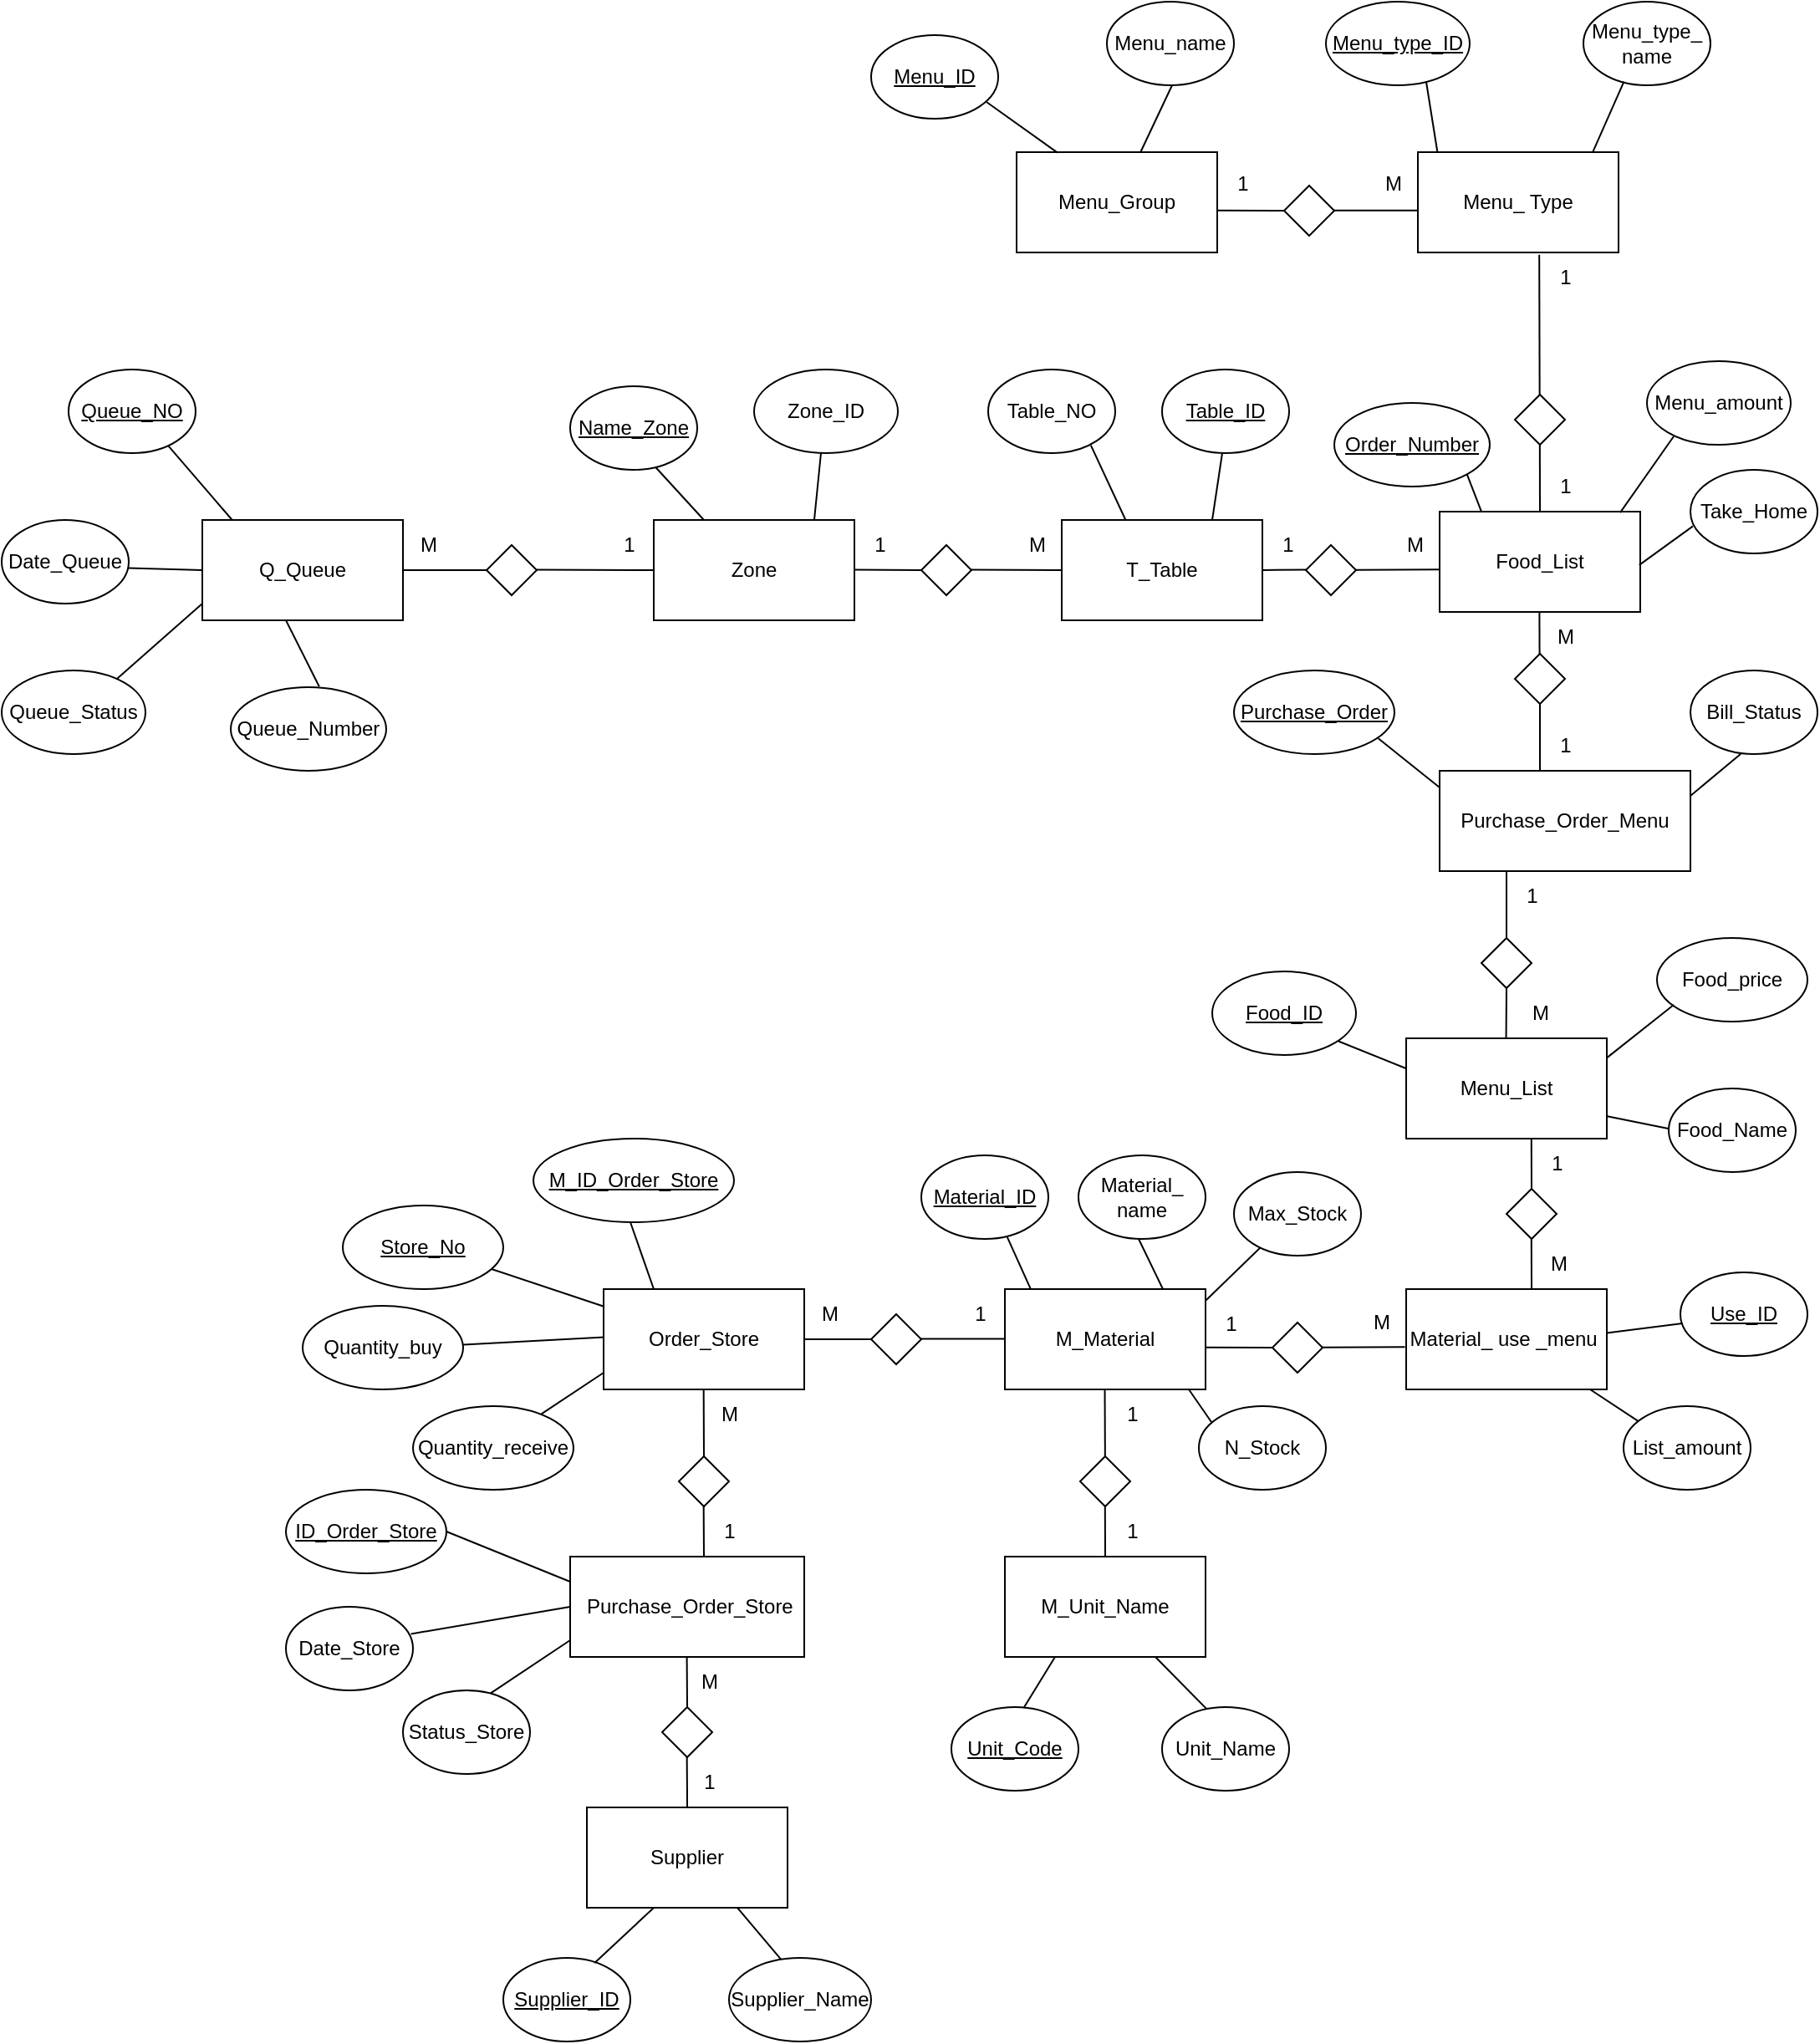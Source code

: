 <mxfile version="24.0.8" type="github">
  <diagram name="หน้า-1" id="NC8CfdXMqsGIgtxX-ItK">
    <mxGraphModel dx="4431" dy="2789" grid="1" gridSize="10" guides="1" tooltips="1" connect="1" arrows="1" fold="1" page="1" pageScale="1" pageWidth="827" pageHeight="1169" math="0" shadow="0">
      <root>
        <mxCell id="0" />
        <mxCell id="1" parent="0" />
        <mxCell id="oNc5xV1l3uZRWg-EU25s-1" value="Q_Queue" style="rounded=0;whiteSpace=wrap;html=1;" parent="1" vertex="1">
          <mxGeometry x="-470" y="-750" width="120" height="60" as="geometry" />
        </mxCell>
        <mxCell id="oNc5xV1l3uZRWg-EU25s-2" value="T_Table" style="rounded=0;whiteSpace=wrap;html=1;" parent="1" vertex="1">
          <mxGeometry x="44" y="-750" width="120" height="60" as="geometry" />
        </mxCell>
        <mxCell id="oNc5xV1l3uZRWg-EU25s-3" value="Menu_List" style="rounded=0;whiteSpace=wrap;html=1;" parent="1" vertex="1">
          <mxGeometry x="250" y="-440" width="120" height="60" as="geometry" />
        </mxCell>
        <mxCell id="oNc5xV1l3uZRWg-EU25s-4" value="Purchase_Order_Menu" style="rounded=0;whiteSpace=wrap;html=1;" parent="1" vertex="1">
          <mxGeometry x="270" y="-600" width="150" height="60" as="geometry" />
        </mxCell>
        <mxCell id="oNc5xV1l3uZRWg-EU25s-5" value="Food_List" style="rounded=0;whiteSpace=wrap;html=1;" parent="1" vertex="1">
          <mxGeometry x="270" y="-755" width="120" height="60" as="geometry" />
        </mxCell>
        <mxCell id="oNc5xV1l3uZRWg-EU25s-6" value="Material_ use _menu&amp;nbsp;" style="rounded=0;whiteSpace=wrap;html=1;" parent="1" vertex="1">
          <mxGeometry x="250" y="-290" width="120" height="60" as="geometry" />
        </mxCell>
        <mxCell id="oNc5xV1l3uZRWg-EU25s-7" value="M_Material" style="rounded=0;whiteSpace=wrap;html=1;" parent="1" vertex="1">
          <mxGeometry x="10" y="-290" width="120" height="60" as="geometry" />
        </mxCell>
        <mxCell id="oNc5xV1l3uZRWg-EU25s-8" value="Menu_ Type" style="rounded=0;whiteSpace=wrap;html=1;" parent="1" vertex="1">
          <mxGeometry x="257" y="-970" width="120" height="60" as="geometry" />
        </mxCell>
        <mxCell id="oNc5xV1l3uZRWg-EU25s-9" value="&amp;nbsp;Menu_Group&amp;nbsp;" style="rounded=0;whiteSpace=wrap;html=1;" parent="1" vertex="1">
          <mxGeometry x="17" y="-970" width="120" height="60" as="geometry" />
        </mxCell>
        <mxCell id="oNc5xV1l3uZRWg-EU25s-10" value="M_Unit_Name" style="rounded=0;whiteSpace=wrap;html=1;" parent="1" vertex="1">
          <mxGeometry x="10" y="-130" width="120" height="60" as="geometry" />
        </mxCell>
        <mxCell id="oNc5xV1l3uZRWg-EU25s-11" value="Zone" style="rounded=0;whiteSpace=wrap;html=1;" parent="1" vertex="1">
          <mxGeometry x="-200" y="-750" width="120" height="60" as="geometry" />
        </mxCell>
        <mxCell id="oNc5xV1l3uZRWg-EU25s-12" value="Order_Store" style="rounded=0;whiteSpace=wrap;html=1;" parent="1" vertex="1">
          <mxGeometry x="-230" y="-290" width="120" height="60" as="geometry" />
        </mxCell>
        <mxCell id="oNc5xV1l3uZRWg-EU25s-13" value="&amp;nbsp;Purchase_Order_Store" style="rounded=0;whiteSpace=wrap;html=1;" parent="1" vertex="1">
          <mxGeometry x="-250" y="-130" width="140" height="60" as="geometry" />
        </mxCell>
        <mxCell id="oNc5xV1l3uZRWg-EU25s-14" value="Supplier" style="rounded=0;whiteSpace=wrap;html=1;" parent="1" vertex="1">
          <mxGeometry x="-240" y="20" width="120" height="60" as="geometry" />
        </mxCell>
        <mxCell id="oNc5xV1l3uZRWg-EU25s-18" value="" style="rhombus;whiteSpace=wrap;html=1;" parent="1" vertex="1">
          <mxGeometry x="-300" y="-735" width="30" height="30" as="geometry" />
        </mxCell>
        <mxCell id="oNc5xV1l3uZRWg-EU25s-20" value="" style="endArrow=none;html=1;rounded=0;" parent="1" source="oNc5xV1l3uZRWg-EU25s-1" edge="1">
          <mxGeometry width="50" height="50" relative="1" as="geometry">
            <mxPoint x="-350" y="-670" as="sourcePoint" />
            <mxPoint x="-300" y="-720" as="targetPoint" />
          </mxGeometry>
        </mxCell>
        <mxCell id="oNc5xV1l3uZRWg-EU25s-21" value="" style="endArrow=none;html=1;rounded=0;entryX=0;entryY=0.5;entryDx=0;entryDy=0;" parent="1" target="oNc5xV1l3uZRWg-EU25s-11" edge="1">
          <mxGeometry width="50" height="50" relative="1" as="geometry">
            <mxPoint x="-270" y="-720.24" as="sourcePoint" />
            <mxPoint x="-220" y="-720.24" as="targetPoint" />
          </mxGeometry>
        </mxCell>
        <mxCell id="oNc5xV1l3uZRWg-EU25s-22" value="" style="rhombus;whiteSpace=wrap;html=1;" parent="1" vertex="1">
          <mxGeometry x="-40" y="-735" width="30" height="30" as="geometry" />
        </mxCell>
        <mxCell id="oNc5xV1l3uZRWg-EU25s-23" value="" style="endArrow=none;html=1;rounded=0;" parent="1" edge="1">
          <mxGeometry width="50" height="50" relative="1" as="geometry">
            <mxPoint x="-80" y="-720.24" as="sourcePoint" />
            <mxPoint x="-40" y="-720" as="targetPoint" />
          </mxGeometry>
        </mxCell>
        <mxCell id="oNc5xV1l3uZRWg-EU25s-24" value="" style="endArrow=none;html=1;rounded=0;entryX=0;entryY=0.5;entryDx=0;entryDy=0;" parent="1" target="oNc5xV1l3uZRWg-EU25s-2" edge="1">
          <mxGeometry width="50" height="50" relative="1" as="geometry">
            <mxPoint x="-10" y="-720.24" as="sourcePoint" />
            <mxPoint x="40" y="-720.24" as="targetPoint" />
          </mxGeometry>
        </mxCell>
        <mxCell id="oNc5xV1l3uZRWg-EU25s-25" value="" style="rhombus;whiteSpace=wrap;html=1;" parent="1" vertex="1">
          <mxGeometry x="190" y="-735" width="30" height="30" as="geometry" />
        </mxCell>
        <mxCell id="oNc5xV1l3uZRWg-EU25s-26" value="" style="endArrow=none;html=1;rounded=0;exitX=1;exitY=0.5;exitDx=0;exitDy=0;" parent="1" source="oNc5xV1l3uZRWg-EU25s-2" edge="1">
          <mxGeometry width="50" height="50" relative="1" as="geometry">
            <mxPoint x="170" y="-720" as="sourcePoint" />
            <mxPoint x="190" y="-720.24" as="targetPoint" />
          </mxGeometry>
        </mxCell>
        <mxCell id="oNc5xV1l3uZRWg-EU25s-30" value="" style="endArrow=none;html=1;rounded=0;exitX=0.4;exitY=0.003;exitDx=0;exitDy=0;exitPerimeter=0;" parent="1" source="oNc5xV1l3uZRWg-EU25s-4" target="oNc5xV1l3uZRWg-EU25s-36" edge="1">
          <mxGeometry width="50" height="50" relative="1" as="geometry">
            <mxPoint x="799.92" y="-580" as="sourcePoint" />
            <mxPoint x="799.92" y="-600" as="targetPoint" />
          </mxGeometry>
        </mxCell>
        <mxCell id="oNc5xV1l3uZRWg-EU25s-31" value="" style="rhombus;whiteSpace=wrap;html=1;" parent="1" vertex="1">
          <mxGeometry x="315" y="-825" width="30" height="30" as="geometry" />
        </mxCell>
        <mxCell id="oNc5xV1l3uZRWg-EU25s-33" value="" style="endArrow=none;html=1;rounded=0;exitX=0.4;exitY=0.003;exitDx=0;exitDy=0;exitPerimeter=0;" parent="1" edge="1">
          <mxGeometry width="50" height="50" relative="1" as="geometry">
            <mxPoint x="329.79" y="-665" as="sourcePoint" />
            <mxPoint x="329.71" y="-695" as="targetPoint" />
          </mxGeometry>
        </mxCell>
        <mxCell id="oNc5xV1l3uZRWg-EU25s-34" value="" style="endArrow=none;html=1;rounded=0;exitX=0.5;exitY=0;exitDx=0;exitDy=0;" parent="1" source="oNc5xV1l3uZRWg-EU25s-5" edge="1">
          <mxGeometry width="50" height="50" relative="1" as="geometry">
            <mxPoint x="330.01" y="-765" as="sourcePoint" />
            <mxPoint x="329.93" y="-795" as="targetPoint" />
          </mxGeometry>
        </mxCell>
        <mxCell id="oNc5xV1l3uZRWg-EU25s-36" value="" style="rhombus;whiteSpace=wrap;html=1;" parent="1" vertex="1">
          <mxGeometry x="315" y="-670" width="30" height="30" as="geometry" />
        </mxCell>
        <mxCell id="oNc5xV1l3uZRWg-EU25s-37" value="" style="rhombus;whiteSpace=wrap;html=1;" parent="1" vertex="1">
          <mxGeometry x="177" y="-950" width="30" height="30" as="geometry" />
        </mxCell>
        <mxCell id="oNc5xV1l3uZRWg-EU25s-38" value="" style="rhombus;whiteSpace=wrap;html=1;" parent="1" vertex="1">
          <mxGeometry x="170" y="-270" width="30" height="30" as="geometry" />
        </mxCell>
        <mxCell id="oNc5xV1l3uZRWg-EU25s-39" value="" style="rhombus;whiteSpace=wrap;html=1;" parent="1" vertex="1">
          <mxGeometry x="-70" y="-275" width="30" height="30" as="geometry" />
        </mxCell>
        <mxCell id="oNc5xV1l3uZRWg-EU25s-40" value="" style="rhombus;whiteSpace=wrap;html=1;" parent="1" vertex="1">
          <mxGeometry x="55" y="-190" width="30" height="30" as="geometry" />
        </mxCell>
        <mxCell id="oNc5xV1l3uZRWg-EU25s-41" value="" style="rhombus;whiteSpace=wrap;html=1;" parent="1" vertex="1">
          <mxGeometry x="-185" y="-190" width="30" height="30" as="geometry" />
        </mxCell>
        <mxCell id="oNc5xV1l3uZRWg-EU25s-42" value="" style="rhombus;whiteSpace=wrap;html=1;" parent="1" vertex="1">
          <mxGeometry x="-195" y="-40" width="30" height="30" as="geometry" />
        </mxCell>
        <mxCell id="oNc5xV1l3uZRWg-EU25s-45" value="" style="endArrow=none;html=1;rounded=0;exitX=0.5;exitY=0;exitDx=0;exitDy=0;" parent="1" edge="1">
          <mxGeometry width="50" height="50" relative="1" as="geometry">
            <mxPoint x="69.93" y="-190" as="sourcePoint" />
            <mxPoint x="69.76" y="-230" as="targetPoint" />
          </mxGeometry>
        </mxCell>
        <mxCell id="oNc5xV1l3uZRWg-EU25s-46" value="" style="endArrow=none;html=1;rounded=0;" parent="1" edge="1">
          <mxGeometry width="50" height="50" relative="1" as="geometry">
            <mxPoint x="70" y="-130" as="sourcePoint" />
            <mxPoint x="69.9" y="-160" as="targetPoint" />
          </mxGeometry>
        </mxCell>
        <mxCell id="oNc5xV1l3uZRWg-EU25s-47" value="" style="endArrow=none;html=1;rounded=0;exitX=0.5;exitY=0;exitDx=0;exitDy=0;" parent="1" edge="1">
          <mxGeometry width="50" height="50" relative="1" as="geometry">
            <mxPoint x="-170.0" y="-190" as="sourcePoint" />
            <mxPoint x="-170.17" y="-230" as="targetPoint" />
          </mxGeometry>
        </mxCell>
        <mxCell id="oNc5xV1l3uZRWg-EU25s-48" value="" style="endArrow=none;html=1;rounded=0;" parent="1" edge="1">
          <mxGeometry width="50" height="50" relative="1" as="geometry">
            <mxPoint x="-170" y="-130" as="sourcePoint" />
            <mxPoint x="-170.17" y="-160" as="targetPoint" />
          </mxGeometry>
        </mxCell>
        <mxCell id="oNc5xV1l3uZRWg-EU25s-49" value="" style="endArrow=none;html=1;rounded=0;" parent="1" edge="1">
          <mxGeometry width="50" height="50" relative="1" as="geometry">
            <mxPoint x="-180" y="-40" as="sourcePoint" />
            <mxPoint x="-180.2" y="-70" as="targetPoint" />
          </mxGeometry>
        </mxCell>
        <mxCell id="oNc5xV1l3uZRWg-EU25s-50" value="" style="endArrow=none;html=1;rounded=0;" parent="1" edge="1">
          <mxGeometry width="50" height="50" relative="1" as="geometry">
            <mxPoint x="-179.97" y="20" as="sourcePoint" />
            <mxPoint x="-180.17" y="-10" as="targetPoint" />
          </mxGeometry>
        </mxCell>
        <mxCell id="oNc5xV1l3uZRWg-EU25s-51" value="" style="endArrow=none;html=1;rounded=0;entryX=-0.003;entryY=0.578;entryDx=0;entryDy=0;entryPerimeter=0;" parent="1" target="oNc5xV1l3uZRWg-EU25s-5" edge="1">
          <mxGeometry width="50" height="50" relative="1" as="geometry">
            <mxPoint x="220" y="-720.12" as="sourcePoint" />
            <mxPoint x="274" y="-719.88" as="targetPoint" />
          </mxGeometry>
        </mxCell>
        <mxCell id="oNc5xV1l3uZRWg-EU25s-53" value="" style="endArrow=none;html=1;rounded=0;entryX=0;entryY=0.582;entryDx=0;entryDy=0;entryPerimeter=0;" parent="1" target="oNc5xV1l3uZRWg-EU25s-8" edge="1">
          <mxGeometry width="50" height="50" relative="1" as="geometry">
            <mxPoint x="207" y="-935.1" as="sourcePoint" />
            <mxPoint x="247" y="-935" as="targetPoint" />
          </mxGeometry>
        </mxCell>
        <mxCell id="oNc5xV1l3uZRWg-EU25s-54" value="" style="endArrow=none;html=1;rounded=0;" parent="1" edge="1">
          <mxGeometry width="50" height="50" relative="1" as="geometry">
            <mxPoint x="137" y="-935.1" as="sourcePoint" />
            <mxPoint x="177" y="-935" as="targetPoint" />
          </mxGeometry>
        </mxCell>
        <mxCell id="oNc5xV1l3uZRWg-EU25s-55" value="" style="endArrow=none;html=1;rounded=0;entryX=0;entryY=0.582;entryDx=0;entryDy=0;entryPerimeter=0;" parent="1" edge="1">
          <mxGeometry width="50" height="50" relative="1" as="geometry">
            <mxPoint x="-40" y="-260.29" as="sourcePoint" />
            <mxPoint x="10" y="-260.19" as="targetPoint" />
          </mxGeometry>
        </mxCell>
        <mxCell id="oNc5xV1l3uZRWg-EU25s-56" value="" style="endArrow=none;html=1;rounded=0;entryX=0;entryY=0.582;entryDx=0;entryDy=0;entryPerimeter=0;" parent="1" edge="1">
          <mxGeometry width="50" height="50" relative="1" as="geometry">
            <mxPoint x="-110" y="-260" as="sourcePoint" />
            <mxPoint x="-70" y="-260" as="targetPoint" />
          </mxGeometry>
        </mxCell>
        <mxCell id="oNc5xV1l3uZRWg-EU25s-57" value="" style="endArrow=none;html=1;rounded=0;" parent="1" edge="1">
          <mxGeometry width="50" height="50" relative="1" as="geometry">
            <mxPoint x="130" y="-255.1" as="sourcePoint" />
            <mxPoint x="170" y="-255" as="targetPoint" />
          </mxGeometry>
        </mxCell>
        <mxCell id="oNc5xV1l3uZRWg-EU25s-58" value="" style="endArrow=none;html=1;rounded=0;entryX=-0.006;entryY=0.578;entryDx=0;entryDy=0;entryPerimeter=0;" parent="1" target="oNc5xV1l3uZRWg-EU25s-6" edge="1">
          <mxGeometry width="50" height="50" relative="1" as="geometry">
            <mxPoint x="200" y="-255.1" as="sourcePoint" />
            <mxPoint x="240" y="-255" as="targetPoint" />
          </mxGeometry>
        </mxCell>
        <mxCell id="oNc5xV1l3uZRWg-EU25s-60" value="Material_&lt;div&gt;name&lt;/div&gt;" style="ellipse;whiteSpace=wrap;html=1;" parent="1" vertex="1">
          <mxGeometry x="54" y="-370" width="76" height="50" as="geometry" />
        </mxCell>
        <mxCell id="oNc5xV1l3uZRWg-EU25s-62" value="&lt;u&gt;Material_ID&lt;/u&gt;" style="ellipse;whiteSpace=wrap;html=1;" parent="1" vertex="1">
          <mxGeometry x="-40" y="-370" width="76" height="50" as="geometry" />
        </mxCell>
        <mxCell id="oNc5xV1l3uZRWg-EU25s-63" value="Max_Stock" style="ellipse;whiteSpace=wrap;html=1;" parent="1" vertex="1">
          <mxGeometry x="147" y="-360" width="76" height="50" as="geometry" />
        </mxCell>
        <mxCell id="oNc5xV1l3uZRWg-EU25s-64" value="N_Stock" style="ellipse;whiteSpace=wrap;html=1;" parent="1" vertex="1">
          <mxGeometry x="126" y="-220" width="76" height="50" as="geometry" />
        </mxCell>
        <mxCell id="oNc5xV1l3uZRWg-EU25s-66" value="&lt;u&gt;Unit_Code&lt;/u&gt;" style="ellipse;whiteSpace=wrap;html=1;" parent="1" vertex="1">
          <mxGeometry x="-22" y="-40" width="76" height="50" as="geometry" />
        </mxCell>
        <mxCell id="oNc5xV1l3uZRWg-EU25s-67" value="Unit_Name" style="ellipse;whiteSpace=wrap;html=1;" parent="1" vertex="1">
          <mxGeometry x="104" y="-40" width="76" height="50" as="geometry" />
        </mxCell>
        <mxCell id="oNc5xV1l3uZRWg-EU25s-68" value="&lt;u&gt;Supplier_ID&lt;/u&gt;" style="ellipse;whiteSpace=wrap;html=1;" parent="1" vertex="1">
          <mxGeometry x="-290" y="110" width="76" height="50" as="geometry" />
        </mxCell>
        <mxCell id="oNc5xV1l3uZRWg-EU25s-69" value="Supplier_Name" style="ellipse;whiteSpace=wrap;html=1;" parent="1" vertex="1">
          <mxGeometry x="-155" y="110" width="85" height="50" as="geometry" />
        </mxCell>
        <mxCell id="oNc5xV1l3uZRWg-EU25s-70" value="&lt;u&gt;ID_Order_Store&lt;/u&gt;" style="ellipse;whiteSpace=wrap;html=1;" parent="1" vertex="1">
          <mxGeometry x="-420" y="-170" width="96" height="50" as="geometry" />
        </mxCell>
        <mxCell id="oNc5xV1l3uZRWg-EU25s-71" value="Date_Store" style="ellipse;whiteSpace=wrap;html=1;" parent="1" vertex="1">
          <mxGeometry x="-420" y="-100" width="76" height="50" as="geometry" />
        </mxCell>
        <mxCell id="oNc5xV1l3uZRWg-EU25s-72" value="Status_Store" style="ellipse;whiteSpace=wrap;html=1;" parent="1" vertex="1">
          <mxGeometry x="-350" y="-50" width="76" height="50" as="geometry" />
        </mxCell>
        <mxCell id="oNc5xV1l3uZRWg-EU25s-73" value="&lt;u&gt;M_ID_Order_Store&lt;/u&gt;" style="ellipse;whiteSpace=wrap;html=1;" parent="1" vertex="1">
          <mxGeometry x="-272" y="-380" width="120" height="50" as="geometry" />
        </mxCell>
        <mxCell id="oNc5xV1l3uZRWg-EU25s-74" value="&lt;u&gt;Store_No&lt;/u&gt;" style="ellipse;whiteSpace=wrap;html=1;" parent="1" vertex="1">
          <mxGeometry x="-386" y="-340" width="96" height="50" as="geometry" />
        </mxCell>
        <mxCell id="oNc5xV1l3uZRWg-EU25s-75" value="Quantity_buy" style="ellipse;whiteSpace=wrap;html=1;" parent="1" vertex="1">
          <mxGeometry x="-410" y="-280" width="96" height="50" as="geometry" />
        </mxCell>
        <mxCell id="oNc5xV1l3uZRWg-EU25s-76" value="Quantity_receive" style="ellipse;whiteSpace=wrap;html=1;" parent="1" vertex="1">
          <mxGeometry x="-344" y="-220" width="96" height="50" as="geometry" />
        </mxCell>
        <mxCell id="oNc5xV1l3uZRWg-EU25s-77" value="&lt;u&gt;Menu_ID&lt;/u&gt;" style="ellipse;whiteSpace=wrap;html=1;" parent="1" vertex="1">
          <mxGeometry x="-70" y="-1040" width="76" height="50" as="geometry" />
        </mxCell>
        <mxCell id="oNc5xV1l3uZRWg-EU25s-78" value="Menu_name" style="ellipse;whiteSpace=wrap;html=1;" parent="1" vertex="1">
          <mxGeometry x="71" y="-1060" width="76" height="50" as="geometry" />
        </mxCell>
        <mxCell id="oNc5xV1l3uZRWg-EU25s-79" value="Menu_type_&lt;div&gt;name&lt;/div&gt;" style="ellipse;whiteSpace=wrap;html=1;" parent="1" vertex="1">
          <mxGeometry x="356" y="-1060" width="76" height="50" as="geometry" />
        </mxCell>
        <mxCell id="oNc5xV1l3uZRWg-EU25s-81" value="&lt;u&gt;Menu_type_ID&lt;/u&gt;" style="ellipse;whiteSpace=wrap;html=1;" parent="1" vertex="1">
          <mxGeometry x="202" y="-1060" width="86" height="50" as="geometry" />
        </mxCell>
        <mxCell id="oNc5xV1l3uZRWg-EU25s-82" value="&lt;u&gt;Order_Number&lt;/u&gt;" style="ellipse;whiteSpace=wrap;html=1;" parent="1" vertex="1">
          <mxGeometry x="207" y="-820" width="93" height="50" as="geometry" />
        </mxCell>
        <mxCell id="oNc5xV1l3uZRWg-EU25s-83" value="Take_Home" style="ellipse;whiteSpace=wrap;html=1;" parent="1" vertex="1">
          <mxGeometry x="420" y="-780" width="76" height="50" as="geometry" />
        </mxCell>
        <mxCell id="oNc5xV1l3uZRWg-EU25s-84" value="Menu_amount" style="ellipse;whiteSpace=wrap;html=1;" parent="1" vertex="1">
          <mxGeometry x="394" y="-845" width="86" height="50" as="geometry" />
        </mxCell>
        <mxCell id="oNc5xV1l3uZRWg-EU25s-85" value="&lt;u&gt;Use_ID&lt;/u&gt;" style="ellipse;whiteSpace=wrap;html=1;" parent="1" vertex="1">
          <mxGeometry x="414" y="-300" width="76" height="50" as="geometry" />
        </mxCell>
        <mxCell id="oNc5xV1l3uZRWg-EU25s-86" value="List_amount" style="ellipse;whiteSpace=wrap;html=1;" parent="1" vertex="1">
          <mxGeometry x="380" y="-220" width="76" height="50" as="geometry" />
        </mxCell>
        <mxCell id="oNc5xV1l3uZRWg-EU25s-87" value="Queue_Status" style="ellipse;whiteSpace=wrap;html=1;" parent="1" vertex="1">
          <mxGeometry x="-590" y="-660" width="86" height="50" as="geometry" />
        </mxCell>
        <mxCell id="oNc5xV1l3uZRWg-EU25s-88" value="Date_Queue" style="ellipse;whiteSpace=wrap;html=1;" parent="1" vertex="1">
          <mxGeometry x="-590" y="-750" width="76" height="50" as="geometry" />
        </mxCell>
        <mxCell id="oNc5xV1l3uZRWg-EU25s-89" value="&lt;u&gt;Queue_NO&lt;/u&gt;" style="ellipse;whiteSpace=wrap;html=1;" parent="1" vertex="1">
          <mxGeometry x="-550" y="-840" width="76" height="50" as="geometry" />
        </mxCell>
        <mxCell id="oNc5xV1l3uZRWg-EU25s-90" value="&lt;u&gt;Name_Zone&lt;/u&gt;" style="ellipse;whiteSpace=wrap;html=1;" parent="1" vertex="1">
          <mxGeometry x="-250" y="-830" width="76" height="50" as="geometry" />
        </mxCell>
        <mxCell id="oNc5xV1l3uZRWg-EU25s-91" value="Zone_ID" style="ellipse;whiteSpace=wrap;html=1;" parent="1" vertex="1">
          <mxGeometry x="-140" y="-840" width="86" height="50" as="geometry" />
        </mxCell>
        <mxCell id="oNc5xV1l3uZRWg-EU25s-92" value="Table_NO" style="ellipse;whiteSpace=wrap;html=1;" parent="1" vertex="1">
          <mxGeometry y="-840" width="76" height="50" as="geometry" />
        </mxCell>
        <mxCell id="oNc5xV1l3uZRWg-EU25s-93" value="&lt;u&gt;Table_ID&lt;/u&gt;" style="ellipse;whiteSpace=wrap;html=1;" parent="1" vertex="1">
          <mxGeometry x="104" y="-840" width="76" height="50" as="geometry" />
        </mxCell>
        <mxCell id="oNc5xV1l3uZRWg-EU25s-94" value="Bill_Status" style="ellipse;whiteSpace=wrap;html=1;" parent="1" vertex="1">
          <mxGeometry x="420" y="-660" width="76" height="50" as="geometry" />
        </mxCell>
        <mxCell id="oNc5xV1l3uZRWg-EU25s-95" value="&lt;u&gt;Purchase_Order&lt;/u&gt;" style="ellipse;whiteSpace=wrap;html=1;" parent="1" vertex="1">
          <mxGeometry x="147" y="-660" width="96" height="50" as="geometry" />
        </mxCell>
        <mxCell id="oNc5xV1l3uZRWg-EU25s-96" value="&lt;u&gt;Food_ID&lt;/u&gt;" style="ellipse;whiteSpace=wrap;html=1;" parent="1" vertex="1">
          <mxGeometry x="134" y="-480" width="86" height="50" as="geometry" />
        </mxCell>
        <mxCell id="oNc5xV1l3uZRWg-EU25s-97" value="Food_price" style="ellipse;whiteSpace=wrap;html=1;" parent="1" vertex="1">
          <mxGeometry x="400" y="-500" width="90" height="50" as="geometry" />
        </mxCell>
        <mxCell id="oNc5xV1l3uZRWg-EU25s-98" value="Food_Name" style="ellipse;whiteSpace=wrap;html=1;" parent="1" vertex="1">
          <mxGeometry x="407" y="-410" width="76" height="50" as="geometry" />
        </mxCell>
        <mxCell id="oNc5xV1l3uZRWg-EU25s-100" value="" style="endArrow=none;html=1;rounded=0;exitX=0.5;exitY=0;exitDx=0;exitDy=0;entryX=0.605;entryY=1.022;entryDx=0;entryDy=0;entryPerimeter=0;" parent="1" target="oNc5xV1l3uZRWg-EU25s-8" edge="1">
          <mxGeometry width="50" height="50" relative="1" as="geometry">
            <mxPoint x="329.83" y="-825" as="sourcePoint" />
            <mxPoint x="329.66" y="-865" as="targetPoint" />
          </mxGeometry>
        </mxCell>
        <mxCell id="oNc5xV1l3uZRWg-EU25s-101" value="" style="rhombus;whiteSpace=wrap;html=1;" parent="1" vertex="1">
          <mxGeometry x="295" y="-500" width="30" height="30" as="geometry" />
        </mxCell>
        <mxCell id="oNc5xV1l3uZRWg-EU25s-102" value="" style="endArrow=none;html=1;rounded=0;" parent="1" edge="1">
          <mxGeometry width="50" height="50" relative="1" as="geometry">
            <mxPoint x="310" y="-500" as="sourcePoint" />
            <mxPoint x="310" y="-540" as="targetPoint" />
          </mxGeometry>
        </mxCell>
        <mxCell id="oNc5xV1l3uZRWg-EU25s-103" value="" style="endArrow=none;html=1;rounded=0;entryX=0.5;entryY=1;entryDx=0;entryDy=0;" parent="1" target="oNc5xV1l3uZRWg-EU25s-101" edge="1">
          <mxGeometry width="50" height="50" relative="1" as="geometry">
            <mxPoint x="309.78" y="-440" as="sourcePoint" />
            <mxPoint x="309.66" y="-460" as="targetPoint" />
          </mxGeometry>
        </mxCell>
        <mxCell id="oNc5xV1l3uZRWg-EU25s-104" value="" style="rhombus;whiteSpace=wrap;html=1;" parent="1" vertex="1">
          <mxGeometry x="310" y="-350" width="30" height="30" as="geometry" />
        </mxCell>
        <mxCell id="oNc5xV1l3uZRWg-EU25s-105" value="" style="endArrow=none;html=1;rounded=0;exitX=0.5;exitY=0;exitDx=0;exitDy=0;" parent="1" source="oNc5xV1l3uZRWg-EU25s-104" edge="1">
          <mxGeometry width="50" height="50" relative="1" as="geometry">
            <mxPoint x="325.01" y="-360" as="sourcePoint" />
            <mxPoint x="324.89" y="-380" as="targetPoint" />
          </mxGeometry>
        </mxCell>
        <mxCell id="oNc5xV1l3uZRWg-EU25s-106" value="" style="endArrow=none;html=1;rounded=0;exitX=0.5;exitY=0;exitDx=0;exitDy=0;" parent="1" edge="1">
          <mxGeometry width="50" height="50" relative="1" as="geometry">
            <mxPoint x="325.01" y="-290" as="sourcePoint" />
            <mxPoint x="324.9" y="-320" as="targetPoint" />
          </mxGeometry>
        </mxCell>
        <mxCell id="BAjjqtdPfAsm28QJEfqi-2" value="" style="endArrow=none;html=1;rounded=0;exitX=0.87;exitY=0.007;exitDx=0;exitDy=0;exitPerimeter=0;entryX=0.319;entryY=0.956;entryDx=0;entryDy=0;entryPerimeter=0;" parent="1" source="oNc5xV1l3uZRWg-EU25s-8" target="oNc5xV1l3uZRWg-EU25s-79" edge="1">
          <mxGeometry width="50" height="50" relative="1" as="geometry">
            <mxPoint x="330" y="-960" as="sourcePoint" />
            <mxPoint x="380" y="-1010" as="targetPoint" />
          </mxGeometry>
        </mxCell>
        <mxCell id="BAjjqtdPfAsm28QJEfqi-3" value="" style="endArrow=none;html=1;rounded=0;exitX=0.097;exitY=-0.006;exitDx=0;exitDy=0;exitPerimeter=0;entryX=0.319;entryY=0.956;entryDx=0;entryDy=0;entryPerimeter=0;" parent="1" source="oNc5xV1l3uZRWg-EU25s-8" edge="1">
          <mxGeometry width="50" height="50" relative="1" as="geometry">
            <mxPoint x="243" y="-970" as="sourcePoint" />
            <mxPoint x="262" y="-1012" as="targetPoint" />
          </mxGeometry>
        </mxCell>
        <mxCell id="BAjjqtdPfAsm28QJEfqi-4" value="" style="endArrow=none;html=1;rounded=0;exitX=0.209;exitY=0.003;exitDx=0;exitDy=0;exitPerimeter=0;entryX=1;entryY=1;entryDx=0;entryDy=0;" parent="1" source="oNc5xV1l3uZRWg-EU25s-5" target="oNc5xV1l3uZRWg-EU25s-82" edge="1">
          <mxGeometry width="50" height="50" relative="1" as="geometry">
            <mxPoint x="220" y="-730" as="sourcePoint" />
            <mxPoint x="270" y="-780" as="targetPoint" />
          </mxGeometry>
        </mxCell>
        <mxCell id="BAjjqtdPfAsm28QJEfqi-5" value="" style="endArrow=none;html=1;rounded=0;exitX=0.9;exitY=0.009;exitDx=0;exitDy=0;exitPerimeter=0;" parent="1" source="oNc5xV1l3uZRWg-EU25s-5" edge="1">
          <mxGeometry width="50" height="50" relative="1" as="geometry">
            <mxPoint x="360" y="-750" as="sourcePoint" />
            <mxPoint x="410" y="-800" as="targetPoint" />
          </mxGeometry>
        </mxCell>
        <mxCell id="BAjjqtdPfAsm28QJEfqi-6" value="" style="endArrow=none;html=1;rounded=0;entryX=0.02;entryY=0.674;entryDx=0;entryDy=0;entryPerimeter=0;exitX=0.995;exitY=0.532;exitDx=0;exitDy=0;exitPerimeter=0;" parent="1" source="oNc5xV1l3uZRWg-EU25s-5" target="oNc5xV1l3uZRWg-EU25s-83" edge="1">
          <mxGeometry width="50" height="50" relative="1" as="geometry">
            <mxPoint x="370" y="-700" as="sourcePoint" />
            <mxPoint x="420" y="-750" as="targetPoint" />
          </mxGeometry>
        </mxCell>
        <mxCell id="BAjjqtdPfAsm28QJEfqi-7" value="" style="endArrow=none;html=1;rounded=0;exitX=0.128;exitY=-0.003;exitDx=0;exitDy=0;exitPerimeter=0;entryX=0.676;entryY=0.976;entryDx=0;entryDy=0;entryPerimeter=0;" parent="1" source="oNc5xV1l3uZRWg-EU25s-7" target="oNc5xV1l3uZRWg-EU25s-62" edge="1">
          <mxGeometry width="50" height="50" relative="1" as="geometry">
            <mxPoint x="-40" y="-270" as="sourcePoint" />
            <mxPoint x="10" y="-320" as="targetPoint" />
          </mxGeometry>
        </mxCell>
        <mxCell id="BAjjqtdPfAsm28QJEfqi-8" value="" style="endArrow=none;html=1;rounded=0;exitX=0.789;exitY=0.006;exitDx=0;exitDy=0;exitPerimeter=0;entryX=0.676;entryY=0.976;entryDx=0;entryDy=0;entryPerimeter=0;" parent="1" source="oNc5xV1l3uZRWg-EU25s-7" edge="1">
          <mxGeometry width="50" height="50" relative="1" as="geometry">
            <mxPoint x="104" y="-289" as="sourcePoint" />
            <mxPoint x="90" y="-320" as="targetPoint" />
          </mxGeometry>
        </mxCell>
        <mxCell id="BAjjqtdPfAsm28QJEfqi-9" value="" style="endArrow=none;html=1;rounded=0;entryX=0.205;entryY=0.907;entryDx=0;entryDy=0;entryPerimeter=0;exitX=1.003;exitY=0.11;exitDx=0;exitDy=0;exitPerimeter=0;" parent="1" source="oNc5xV1l3uZRWg-EU25s-7" target="oNc5xV1l3uZRWg-EU25s-63" edge="1">
          <mxGeometry width="50" height="50" relative="1" as="geometry">
            <mxPoint x="110" y="-270" as="sourcePoint" />
            <mxPoint x="160" y="-320" as="targetPoint" />
          </mxGeometry>
        </mxCell>
        <mxCell id="BAjjqtdPfAsm28QJEfqi-10" value="" style="endArrow=none;html=1;rounded=0;exitX=0.8;exitY=-0.003;exitDx=0;exitDy=0;exitPerimeter=0;" parent="1" source="oNc5xV1l3uZRWg-EU25s-11" edge="1">
          <mxGeometry width="50" height="50" relative="1" as="geometry">
            <mxPoint x="-150" y="-740" as="sourcePoint" />
            <mxPoint x="-100" y="-790" as="targetPoint" />
          </mxGeometry>
        </mxCell>
        <mxCell id="BAjjqtdPfAsm28QJEfqi-12" value="" style="endArrow=none;html=1;rounded=0;exitX=0.25;exitY=0;exitDx=0;exitDy=0;entryX=0.673;entryY=0.97;entryDx=0;entryDy=0;entryPerimeter=0;" parent="1" source="oNc5xV1l3uZRWg-EU25s-11" target="oNc5xV1l3uZRWg-EU25s-90" edge="1">
          <mxGeometry width="50" height="50" relative="1" as="geometry">
            <mxPoint x="-250" y="-730" as="sourcePoint" />
            <mxPoint x="-200" y="-780" as="targetPoint" />
          </mxGeometry>
        </mxCell>
        <mxCell id="BAjjqtdPfAsm28QJEfqi-13" value="" style="endArrow=none;html=1;rounded=0;exitX=0.75;exitY=0;exitDx=0;exitDy=0;" parent="1" source="oNc5xV1l3uZRWg-EU25s-2" edge="1">
          <mxGeometry width="50" height="50" relative="1" as="geometry">
            <mxPoint x="90" y="-740" as="sourcePoint" />
            <mxPoint x="140" y="-790" as="targetPoint" />
          </mxGeometry>
        </mxCell>
        <mxCell id="BAjjqtdPfAsm28QJEfqi-14" value="" style="endArrow=none;html=1;rounded=0;exitX=0.317;exitY=-0.006;exitDx=0;exitDy=0;exitPerimeter=0;entryX=0.808;entryY=0.906;entryDx=0;entryDy=0;entryPerimeter=0;" parent="1" source="oNc5xV1l3uZRWg-EU25s-2" target="oNc5xV1l3uZRWg-EU25s-92" edge="1">
          <mxGeometry width="50" height="50" relative="1" as="geometry">
            <mxPoint x="10" y="-750" as="sourcePoint" />
            <mxPoint x="60" y="-800" as="targetPoint" />
          </mxGeometry>
        </mxCell>
        <mxCell id="BAjjqtdPfAsm28QJEfqi-15" value="" style="endArrow=none;html=1;rounded=0;entryX=0.787;entryY=0.917;entryDx=0;entryDy=0;entryPerimeter=0;exitX=0.148;exitY=-0.002;exitDx=0;exitDy=0;exitPerimeter=0;" parent="1" source="oNc5xV1l3uZRWg-EU25s-1" target="oNc5xV1l3uZRWg-EU25s-89" edge="1">
          <mxGeometry width="50" height="50" relative="1" as="geometry">
            <mxPoint x="-480" y="-770" as="sourcePoint" />
            <mxPoint x="-430" y="-820" as="targetPoint" />
          </mxGeometry>
        </mxCell>
        <mxCell id="BAjjqtdPfAsm28QJEfqi-16" value="" style="endArrow=none;html=1;rounded=0;exitX=0.999;exitY=0.575;exitDx=0;exitDy=0;exitPerimeter=0;" parent="1" source="oNc5xV1l3uZRWg-EU25s-88" edge="1">
          <mxGeometry width="50" height="50" relative="1" as="geometry">
            <mxPoint x="-520" y="-670" as="sourcePoint" />
            <mxPoint x="-470" y="-720" as="targetPoint" />
          </mxGeometry>
        </mxCell>
        <mxCell id="BAjjqtdPfAsm28QJEfqi-17" value="" style="endArrow=none;html=1;rounded=0;exitX=0.8;exitY=0.102;exitDx=0;exitDy=0;exitPerimeter=0;" parent="1" source="oNc5xV1l3uZRWg-EU25s-87" edge="1">
          <mxGeometry width="50" height="50" relative="1" as="geometry">
            <mxPoint x="-520" y="-650" as="sourcePoint" />
            <mxPoint x="-470" y="-700" as="targetPoint" />
          </mxGeometry>
        </mxCell>
        <mxCell id="BAjjqtdPfAsm28QJEfqi-18" value="" style="endArrow=none;html=1;rounded=0;" parent="1" source="oNc5xV1l3uZRWg-EU25s-9" edge="1">
          <mxGeometry width="50" height="50" relative="1" as="geometry">
            <mxPoint x="60" y="-960" as="sourcePoint" />
            <mxPoint x="110" y="-1010" as="targetPoint" />
          </mxGeometry>
        </mxCell>
        <mxCell id="BAjjqtdPfAsm28QJEfqi-19" value="" style="endArrow=none;html=1;rounded=0;exitX=0.204;exitY=0.005;exitDx=0;exitDy=0;exitPerimeter=0;" parent="1" source="oNc5xV1l3uZRWg-EU25s-9" edge="1">
          <mxGeometry width="50" height="50" relative="1" as="geometry">
            <mxPoint x="38.68" y="-969.4" as="sourcePoint" />
            <mxPoint x="-1" y="-1000" as="targetPoint" />
          </mxGeometry>
        </mxCell>
        <mxCell id="BAjjqtdPfAsm28QJEfqi-20" value="" style="endArrow=none;html=1;rounded=0;entryX=0.899;entryY=0.813;entryDx=0;entryDy=0;entryPerimeter=0;exitX=0;exitY=0.167;exitDx=0;exitDy=0;exitPerimeter=0;" parent="1" source="oNc5xV1l3uZRWg-EU25s-4" target="oNc5xV1l3uZRWg-EU25s-95" edge="1">
          <mxGeometry width="50" height="50" relative="1" as="geometry">
            <mxPoint x="170" y="-540" as="sourcePoint" />
            <mxPoint x="220" y="-590" as="targetPoint" />
          </mxGeometry>
        </mxCell>
        <mxCell id="BAjjqtdPfAsm28QJEfqi-21" value="" style="endArrow=none;html=1;rounded=0;exitX=1;exitY=0.25;exitDx=0;exitDy=0;" parent="1" source="oNc5xV1l3uZRWg-EU25s-4" edge="1">
          <mxGeometry width="50" height="50" relative="1" as="geometry">
            <mxPoint x="400" y="-560" as="sourcePoint" />
            <mxPoint x="450" y="-610" as="targetPoint" />
          </mxGeometry>
        </mxCell>
        <mxCell id="BAjjqtdPfAsm28QJEfqi-22" value="" style="endArrow=none;html=1;rounded=0;exitX=-0.001;exitY=0.3;exitDx=0;exitDy=0;exitPerimeter=0;entryX=0.878;entryY=0.835;entryDx=0;entryDy=0;entryPerimeter=0;" parent="1" source="oNc5xV1l3uZRWg-EU25s-3" target="oNc5xV1l3uZRWg-EU25s-96" edge="1">
          <mxGeometry width="50" height="50" relative="1" as="geometry">
            <mxPoint x="160" y="-390" as="sourcePoint" />
            <mxPoint x="210" y="-440" as="targetPoint" />
          </mxGeometry>
        </mxCell>
        <mxCell id="BAjjqtdPfAsm28QJEfqi-23" value="" style="endArrow=none;html=1;rounded=0;exitX=1;exitY=0.195;exitDx=0;exitDy=0;exitPerimeter=0;" parent="1" source="oNc5xV1l3uZRWg-EU25s-3" edge="1">
          <mxGeometry width="50" height="50" relative="1" as="geometry">
            <mxPoint x="360" y="-410" as="sourcePoint" />
            <mxPoint x="410" y="-460" as="targetPoint" />
          </mxGeometry>
        </mxCell>
        <mxCell id="BAjjqtdPfAsm28QJEfqi-24" value="" style="endArrow=none;html=1;rounded=0;exitX=1.002;exitY=0.777;exitDx=0;exitDy=0;exitPerimeter=0;entryX=-0.003;entryY=0.479;entryDx=0;entryDy=0;entryPerimeter=0;" parent="1" source="oNc5xV1l3uZRWg-EU25s-3" target="oNc5xV1l3uZRWg-EU25s-98" edge="1">
          <mxGeometry width="50" height="50" relative="1" as="geometry">
            <mxPoint x="360" y="-340" as="sourcePoint" />
            <mxPoint x="410" y="-390" as="targetPoint" />
          </mxGeometry>
        </mxCell>
        <mxCell id="BAjjqtdPfAsm28QJEfqi-25" value="" style="endArrow=none;html=1;rounded=0;entryX=0.018;entryY=0.609;entryDx=0;entryDy=0;entryPerimeter=0;exitX=0.999;exitY=0.438;exitDx=0;exitDy=0;exitPerimeter=0;" parent="1" source="oNc5xV1l3uZRWg-EU25s-6" target="oNc5xV1l3uZRWg-EU25s-85" edge="1">
          <mxGeometry width="50" height="50" relative="1" as="geometry">
            <mxPoint x="360" y="-220" as="sourcePoint" />
            <mxPoint x="410" y="-270" as="targetPoint" />
          </mxGeometry>
        </mxCell>
        <mxCell id="BAjjqtdPfAsm28QJEfqi-26" value="" style="endArrow=none;html=1;rounded=0;exitX=0.112;exitY=0.176;exitDx=0;exitDy=0;exitPerimeter=0;" parent="1" source="oNc5xV1l3uZRWg-EU25s-86" edge="1">
          <mxGeometry width="50" height="50" relative="1" as="geometry">
            <mxPoint x="310" y="-180" as="sourcePoint" />
            <mxPoint x="360" y="-230" as="targetPoint" />
          </mxGeometry>
        </mxCell>
        <mxCell id="BAjjqtdPfAsm28QJEfqi-27" value="" style="endArrow=none;html=1;rounded=0;exitX=0.1;exitY=0.193;exitDx=0;exitDy=0;exitPerimeter=0;" parent="1" source="oNc5xV1l3uZRWg-EU25s-64" edge="1">
          <mxGeometry width="50" height="50" relative="1" as="geometry">
            <mxPoint x="70" y="-180" as="sourcePoint" />
            <mxPoint x="120" y="-230" as="targetPoint" />
          </mxGeometry>
        </mxCell>
        <mxCell id="BAjjqtdPfAsm28QJEfqi-28" value="" style="endArrow=none;html=1;rounded=0;exitX=0.569;exitY=0.01;exitDx=0;exitDy=0;exitPerimeter=0;" parent="1" source="oNc5xV1l3uZRWg-EU25s-66" edge="1">
          <mxGeometry width="50" height="50" relative="1" as="geometry">
            <mxPoint x="-10" y="-20" as="sourcePoint" />
            <mxPoint x="40" y="-70" as="targetPoint" />
          </mxGeometry>
        </mxCell>
        <mxCell id="BAjjqtdPfAsm28QJEfqi-29" value="" style="endArrow=none;html=1;rounded=0;exitX=0.352;exitY=0.024;exitDx=0;exitDy=0;exitPerimeter=0;" parent="1" source="oNc5xV1l3uZRWg-EU25s-67" edge="1">
          <mxGeometry width="50" height="50" relative="1" as="geometry">
            <mxPoint x="50" y="-20" as="sourcePoint" />
            <mxPoint x="100" y="-70" as="targetPoint" />
          </mxGeometry>
        </mxCell>
        <mxCell id="BAjjqtdPfAsm28QJEfqi-30" value="" style="endArrow=none;html=1;rounded=0;exitX=0.25;exitY=0;exitDx=0;exitDy=0;" parent="1" source="oNc5xV1l3uZRWg-EU25s-12" edge="1">
          <mxGeometry width="50" height="50" relative="1" as="geometry">
            <mxPoint x="-264" y="-280" as="sourcePoint" />
            <mxPoint x="-214" y="-330" as="targetPoint" />
          </mxGeometry>
        </mxCell>
        <mxCell id="BAjjqtdPfAsm28QJEfqi-31" value="" style="endArrow=none;html=1;rounded=0;entryX=0.001;entryY=0.173;entryDx=0;entryDy=0;entryPerimeter=0;exitX=0.93;exitY=0.762;exitDx=0;exitDy=0;exitPerimeter=0;" parent="1" source="oNc5xV1l3uZRWg-EU25s-74" target="oNc5xV1l3uZRWg-EU25s-12" edge="1">
          <mxGeometry width="50" height="50" relative="1" as="geometry">
            <mxPoint x="-300" y="-260" as="sourcePoint" />
            <mxPoint x="-250" y="-310" as="targetPoint" />
          </mxGeometry>
        </mxCell>
        <mxCell id="BAjjqtdPfAsm28QJEfqi-32" value="" style="endArrow=none;html=1;rounded=0;entryX=0.004;entryY=0.479;entryDx=0;entryDy=0;entryPerimeter=0;exitX=1.001;exitY=0.464;exitDx=0;exitDy=0;exitPerimeter=0;" parent="1" source="oNc5xV1l3uZRWg-EU25s-75" target="oNc5xV1l3uZRWg-EU25s-12" edge="1">
          <mxGeometry width="50" height="50" relative="1" as="geometry">
            <mxPoint x="-320" y="-230" as="sourcePoint" />
            <mxPoint x="-270" y="-280" as="targetPoint" />
          </mxGeometry>
        </mxCell>
        <mxCell id="BAjjqtdPfAsm28QJEfqi-33" value="" style="endArrow=none;html=1;rounded=0;exitX=0.8;exitY=0.094;exitDx=0;exitDy=0;exitPerimeter=0;" parent="1" source="oNc5xV1l3uZRWg-EU25s-76" edge="1">
          <mxGeometry width="50" height="50" relative="1" as="geometry">
            <mxPoint x="-280" y="-190" as="sourcePoint" />
            <mxPoint x="-230" y="-240" as="targetPoint" />
          </mxGeometry>
        </mxCell>
        <mxCell id="BAjjqtdPfAsm28QJEfqi-34" value="" style="endArrow=none;html=1;rounded=0;exitX=1;exitY=0.5;exitDx=0;exitDy=0;entryX=0;entryY=0.25;entryDx=0;entryDy=0;" parent="1" source="oNc5xV1l3uZRWg-EU25s-70" target="oNc5xV1l3uZRWg-EU25s-13" edge="1">
          <mxGeometry width="50" height="50" relative="1" as="geometry">
            <mxPoint x="-300" y="-80" as="sourcePoint" />
            <mxPoint x="-250" y="-130" as="targetPoint" />
          </mxGeometry>
        </mxCell>
        <mxCell id="BAjjqtdPfAsm28QJEfqi-35" value="" style="endArrow=none;html=1;rounded=0;exitX=0.984;exitY=0.325;exitDx=0;exitDy=0;exitPerimeter=0;" parent="1" source="oNc5xV1l3uZRWg-EU25s-71" edge="1">
          <mxGeometry width="50" height="50" relative="1" as="geometry">
            <mxPoint x="-300" y="-50" as="sourcePoint" />
            <mxPoint x="-250" y="-100" as="targetPoint" />
          </mxGeometry>
        </mxCell>
        <mxCell id="BAjjqtdPfAsm28QJEfqi-36" value="" style="endArrow=none;html=1;rounded=0;exitX=0.688;exitY=0.036;exitDx=0;exitDy=0;exitPerimeter=0;" parent="1" source="oNc5xV1l3uZRWg-EU25s-72" edge="1">
          <mxGeometry width="50" height="50" relative="1" as="geometry">
            <mxPoint x="-300" y="-30" as="sourcePoint" />
            <mxPoint x="-250" y="-80" as="targetPoint" />
          </mxGeometry>
        </mxCell>
        <mxCell id="BAjjqtdPfAsm28QJEfqi-37" value="" style="endArrow=none;html=1;rounded=0;exitX=0.719;exitY=0.06;exitDx=0;exitDy=0;exitPerimeter=0;" parent="1" source="oNc5xV1l3uZRWg-EU25s-68" edge="1">
          <mxGeometry width="50" height="50" relative="1" as="geometry">
            <mxPoint x="-250" y="130" as="sourcePoint" />
            <mxPoint x="-200" y="80" as="targetPoint" />
          </mxGeometry>
        </mxCell>
        <mxCell id="BAjjqtdPfAsm28QJEfqi-38" value="" style="endArrow=none;html=1;rounded=0;entryX=0.75;entryY=1;entryDx=0;entryDy=0;exitX=0.364;exitY=0.013;exitDx=0;exitDy=0;exitPerimeter=0;" parent="1" source="oNc5xV1l3uZRWg-EU25s-69" target="oNc5xV1l3uZRWg-EU25s-14" edge="1">
          <mxGeometry width="50" height="50" relative="1" as="geometry">
            <mxPoint x="-140" y="130" as="sourcePoint" />
            <mxPoint x="-90" y="80" as="targetPoint" />
          </mxGeometry>
        </mxCell>
        <mxCell id="BAjjqtdPfAsm28QJEfqi-39" value="M" style="text;html=1;align=center;verticalAlign=middle;resizable=0;points=[];autosize=1;strokeColor=none;fillColor=none;" parent="1" vertex="1">
          <mxGeometry x="-350" y="-750" width="30" height="30" as="geometry" />
        </mxCell>
        <mxCell id="BAjjqtdPfAsm28QJEfqi-40" value="1" style="text;html=1;align=center;verticalAlign=middle;resizable=0;points=[];autosize=1;strokeColor=none;fillColor=none;" parent="1" vertex="1">
          <mxGeometry x="-230" y="-750" width="30" height="30" as="geometry" />
        </mxCell>
        <mxCell id="BAjjqtdPfAsm28QJEfqi-41" value="1" style="text;html=1;align=center;verticalAlign=middle;resizable=0;points=[];autosize=1;strokeColor=none;fillColor=none;" parent="1" vertex="1">
          <mxGeometry x="-80" y="-750" width="30" height="30" as="geometry" />
        </mxCell>
        <mxCell id="BAjjqtdPfAsm28QJEfqi-42" value="M" style="text;html=1;align=center;verticalAlign=middle;resizable=0;points=[];autosize=1;strokeColor=none;fillColor=none;" parent="1" vertex="1">
          <mxGeometry x="14" y="-750" width="30" height="30" as="geometry" />
        </mxCell>
        <mxCell id="BAjjqtdPfAsm28QJEfqi-43" value="1" style="text;html=1;align=center;verticalAlign=middle;resizable=0;points=[];autosize=1;strokeColor=none;fillColor=none;" parent="1" vertex="1">
          <mxGeometry x="164" y="-750" width="30" height="30" as="geometry" />
        </mxCell>
        <mxCell id="BAjjqtdPfAsm28QJEfqi-44" value="M" style="text;html=1;align=center;verticalAlign=middle;resizable=0;points=[];autosize=1;strokeColor=none;fillColor=none;" parent="1" vertex="1">
          <mxGeometry x="240" y="-750" width="30" height="30" as="geometry" />
        </mxCell>
        <mxCell id="BAjjqtdPfAsm28QJEfqi-45" value="1" style="text;html=1;align=center;verticalAlign=middle;resizable=0;points=[];autosize=1;strokeColor=none;fillColor=none;" parent="1" vertex="1">
          <mxGeometry x="330" y="-910" width="30" height="30" as="geometry" />
        </mxCell>
        <mxCell id="BAjjqtdPfAsm28QJEfqi-46" value="1" style="text;html=1;align=center;verticalAlign=middle;resizable=0;points=[];autosize=1;strokeColor=none;fillColor=none;" parent="1" vertex="1">
          <mxGeometry x="330" y="-785" width="30" height="30" as="geometry" />
        </mxCell>
        <mxCell id="BAjjqtdPfAsm28QJEfqi-47" value="1" style="text;html=1;align=center;verticalAlign=middle;resizable=0;points=[];autosize=1;strokeColor=none;fillColor=none;" parent="1" vertex="1">
          <mxGeometry x="137" y="-966" width="30" height="30" as="geometry" />
        </mxCell>
        <mxCell id="BAjjqtdPfAsm28QJEfqi-48" value="M" style="text;html=1;align=center;verticalAlign=middle;resizable=0;points=[];autosize=1;strokeColor=none;fillColor=none;" parent="1" vertex="1">
          <mxGeometry x="227" y="-966" width="30" height="30" as="geometry" />
        </mxCell>
        <mxCell id="ezAFccZJdjFHhqXY1mgv-1" value="M" style="text;html=1;align=center;verticalAlign=middle;resizable=0;points=[];autosize=1;strokeColor=none;fillColor=none;" parent="1" vertex="1">
          <mxGeometry x="330" y="-695" width="30" height="30" as="geometry" />
        </mxCell>
        <mxCell id="ezAFccZJdjFHhqXY1mgv-2" value="1" style="text;html=1;align=center;verticalAlign=middle;resizable=0;points=[];autosize=1;strokeColor=none;fillColor=none;" parent="1" vertex="1">
          <mxGeometry x="330" y="-630" width="30" height="30" as="geometry" />
        </mxCell>
        <mxCell id="a-5Sc0Z1r-bTs-MC6T5O-1" value="1" style="text;html=1;align=center;verticalAlign=middle;resizable=0;points=[];autosize=1;strokeColor=none;fillColor=none;" parent="1" vertex="1">
          <mxGeometry x="310" y="-540" width="30" height="30" as="geometry" />
        </mxCell>
        <mxCell id="a-5Sc0Z1r-bTs-MC6T5O-2" value="M" style="text;html=1;align=center;verticalAlign=middle;resizable=0;points=[];autosize=1;strokeColor=none;fillColor=none;" parent="1" vertex="1">
          <mxGeometry x="315" y="-470" width="30" height="30" as="geometry" />
        </mxCell>
        <mxCell id="a-5Sc0Z1r-bTs-MC6T5O-3" value="1" style="text;html=1;align=center;verticalAlign=middle;resizable=0;points=[];autosize=1;strokeColor=none;fillColor=none;" parent="1" vertex="1">
          <mxGeometry x="325" y="-380" width="30" height="30" as="geometry" />
        </mxCell>
        <mxCell id="a-5Sc0Z1r-bTs-MC6T5O-4" value="M" style="text;html=1;align=center;verticalAlign=middle;resizable=0;points=[];autosize=1;strokeColor=none;fillColor=none;" parent="1" vertex="1">
          <mxGeometry x="326" y="-320" width="30" height="30" as="geometry" />
        </mxCell>
        <mxCell id="a-5Sc0Z1r-bTs-MC6T5O-5" value="M" style="text;html=1;align=center;verticalAlign=middle;resizable=0;points=[];autosize=1;strokeColor=none;fillColor=none;" parent="1" vertex="1">
          <mxGeometry x="220" y="-285" width="30" height="30" as="geometry" />
        </mxCell>
        <mxCell id="a-5Sc0Z1r-bTs-MC6T5O-6" value="1" style="text;html=1;align=center;verticalAlign=middle;resizable=0;points=[];autosize=1;strokeColor=none;fillColor=none;" parent="1" vertex="1">
          <mxGeometry x="130" y="-284" width="30" height="30" as="geometry" />
        </mxCell>
        <mxCell id="a-5Sc0Z1r-bTs-MC6T5O-7" value="1" style="text;html=1;align=center;verticalAlign=middle;resizable=0;points=[];autosize=1;strokeColor=none;fillColor=none;" parent="1" vertex="1">
          <mxGeometry x="71" y="-230" width="30" height="30" as="geometry" />
        </mxCell>
        <mxCell id="a-5Sc0Z1r-bTs-MC6T5O-8" value="1" style="text;html=1;align=center;verticalAlign=middle;resizable=0;points=[];autosize=1;strokeColor=none;fillColor=none;" parent="1" vertex="1">
          <mxGeometry x="71" y="-160" width="30" height="30" as="geometry" />
        </mxCell>
        <mxCell id="a-5Sc0Z1r-bTs-MC6T5O-9" value="1" style="text;html=1;align=center;verticalAlign=middle;resizable=0;points=[];autosize=1;strokeColor=none;fillColor=none;" parent="1" vertex="1">
          <mxGeometry x="-182" y="-10" width="30" height="30" as="geometry" />
        </mxCell>
        <mxCell id="a-5Sc0Z1r-bTs-MC6T5O-10" value="M" style="text;html=1;align=center;verticalAlign=middle;resizable=0;points=[];autosize=1;strokeColor=none;fillColor=none;" parent="1" vertex="1">
          <mxGeometry x="-182" y="-70" width="30" height="30" as="geometry" />
        </mxCell>
        <mxCell id="a-5Sc0Z1r-bTs-MC6T5O-11" value="M" style="text;html=1;align=center;verticalAlign=middle;resizable=0;points=[];autosize=1;strokeColor=none;fillColor=none;" parent="1" vertex="1">
          <mxGeometry x="-170" y="-230" width="30" height="30" as="geometry" />
        </mxCell>
        <mxCell id="a-5Sc0Z1r-bTs-MC6T5O-12" value="1" style="text;html=1;align=center;verticalAlign=middle;resizable=0;points=[];autosize=1;strokeColor=none;fillColor=none;" parent="1" vertex="1">
          <mxGeometry x="-170" y="-160" width="30" height="30" as="geometry" />
        </mxCell>
        <mxCell id="a-5Sc0Z1r-bTs-MC6T5O-13" value="1" style="text;html=1;align=center;verticalAlign=middle;resizable=0;points=[];autosize=1;strokeColor=none;fillColor=none;" parent="1" vertex="1">
          <mxGeometry x="-20" y="-290" width="30" height="30" as="geometry" />
        </mxCell>
        <mxCell id="a-5Sc0Z1r-bTs-MC6T5O-14" value="M" style="text;html=1;align=center;verticalAlign=middle;resizable=0;points=[];autosize=1;strokeColor=none;fillColor=none;" parent="1" vertex="1">
          <mxGeometry x="-110" y="-290" width="30" height="30" as="geometry" />
        </mxCell>
        <mxCell id="kOmoTzP_qZxN9r9RjJWL-1" value="Queue_Number" style="ellipse;whiteSpace=wrap;html=1;" vertex="1" parent="1">
          <mxGeometry x="-453" y="-650" width="93" height="50" as="geometry" />
        </mxCell>
        <mxCell id="kOmoTzP_qZxN9r9RjJWL-2" value="" style="endArrow=none;html=1;rounded=0;exitX=0.569;exitY=-0.008;exitDx=0;exitDy=0;exitPerimeter=0;" edge="1" parent="1" source="kOmoTzP_qZxN9r9RjJWL-1">
          <mxGeometry width="50" height="50" relative="1" as="geometry">
            <mxPoint x="-471" y="-645" as="sourcePoint" />
            <mxPoint x="-420" y="-690" as="targetPoint" />
          </mxGeometry>
        </mxCell>
      </root>
    </mxGraphModel>
  </diagram>
</mxfile>
